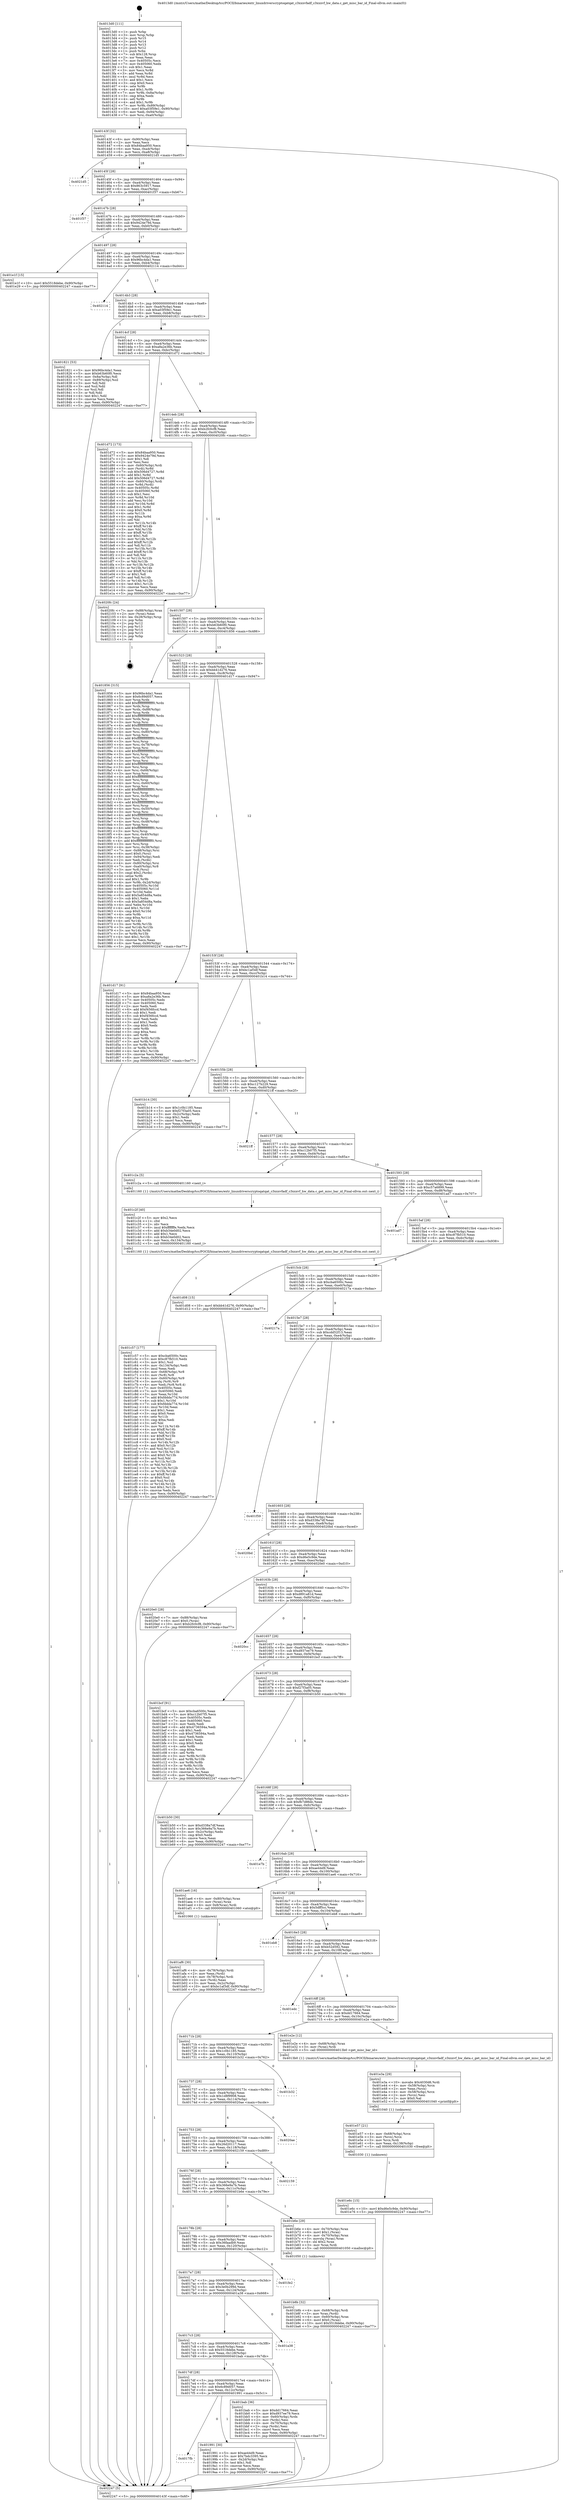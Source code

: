 digraph "0x4013d0" {
  label = "0x4013d0 (/mnt/c/Users/mathe/Desktop/tcc/POCII/binaries/extr_linuxdriverscryptoqatqat_c3xxxvfadf_c3xxxvf_hw_data.c_get_misc_bar_id_Final-ollvm.out::main(0))"
  labelloc = "t"
  node[shape=record]

  Entry [label="",width=0.3,height=0.3,shape=circle,fillcolor=black,style=filled]
  "0x40143f" [label="{
     0x40143f [32]\l
     | [instrs]\l
     &nbsp;&nbsp;0x40143f \<+6\>: mov -0x90(%rbp),%eax\l
     &nbsp;&nbsp;0x401445 \<+2\>: mov %eax,%ecx\l
     &nbsp;&nbsp;0x401447 \<+6\>: sub $0x84baa950,%ecx\l
     &nbsp;&nbsp;0x40144d \<+6\>: mov %eax,-0xa4(%rbp)\l
     &nbsp;&nbsp;0x401453 \<+6\>: mov %ecx,-0xa8(%rbp)\l
     &nbsp;&nbsp;0x401459 \<+6\>: je 00000000004021d5 \<main+0xe05\>\l
  }"]
  "0x4021d5" [label="{
     0x4021d5\l
  }", style=dashed]
  "0x40145f" [label="{
     0x40145f [28]\l
     | [instrs]\l
     &nbsp;&nbsp;0x40145f \<+5\>: jmp 0000000000401464 \<main+0x94\>\l
     &nbsp;&nbsp;0x401464 \<+6\>: mov -0xa4(%rbp),%eax\l
     &nbsp;&nbsp;0x40146a \<+5\>: sub $0x863c5917,%eax\l
     &nbsp;&nbsp;0x40146f \<+6\>: mov %eax,-0xac(%rbp)\l
     &nbsp;&nbsp;0x401475 \<+6\>: je 0000000000401f37 \<main+0xb67\>\l
  }"]
  Exit [label="",width=0.3,height=0.3,shape=circle,fillcolor=black,style=filled,peripheries=2]
  "0x401f37" [label="{
     0x401f37\l
  }", style=dashed]
  "0x40147b" [label="{
     0x40147b [28]\l
     | [instrs]\l
     &nbsp;&nbsp;0x40147b \<+5\>: jmp 0000000000401480 \<main+0xb0\>\l
     &nbsp;&nbsp;0x401480 \<+6\>: mov -0xa4(%rbp),%eax\l
     &nbsp;&nbsp;0x401486 \<+5\>: sub $0x9424e79d,%eax\l
     &nbsp;&nbsp;0x40148b \<+6\>: mov %eax,-0xb0(%rbp)\l
     &nbsp;&nbsp;0x401491 \<+6\>: je 0000000000401e1f \<main+0xa4f\>\l
  }"]
  "0x401e6c" [label="{
     0x401e6c [15]\l
     | [instrs]\l
     &nbsp;&nbsp;0x401e6c \<+10\>: movl $0xd6e5c9de,-0x90(%rbp)\l
     &nbsp;&nbsp;0x401e76 \<+5\>: jmp 0000000000402247 \<main+0xe77\>\l
  }"]
  "0x401e1f" [label="{
     0x401e1f [15]\l
     | [instrs]\l
     &nbsp;&nbsp;0x401e1f \<+10\>: movl $0x5518debe,-0x90(%rbp)\l
     &nbsp;&nbsp;0x401e29 \<+5\>: jmp 0000000000402247 \<main+0xe77\>\l
  }"]
  "0x401497" [label="{
     0x401497 [28]\l
     | [instrs]\l
     &nbsp;&nbsp;0x401497 \<+5\>: jmp 000000000040149c \<main+0xcc\>\l
     &nbsp;&nbsp;0x40149c \<+6\>: mov -0xa4(%rbp),%eax\l
     &nbsp;&nbsp;0x4014a2 \<+5\>: sub $0x96bc4da1,%eax\l
     &nbsp;&nbsp;0x4014a7 \<+6\>: mov %eax,-0xb4(%rbp)\l
     &nbsp;&nbsp;0x4014ad \<+6\>: je 0000000000402114 \<main+0xd44\>\l
  }"]
  "0x401e57" [label="{
     0x401e57 [21]\l
     | [instrs]\l
     &nbsp;&nbsp;0x401e57 \<+4\>: mov -0x68(%rbp),%rcx\l
     &nbsp;&nbsp;0x401e5b \<+3\>: mov (%rcx),%rcx\l
     &nbsp;&nbsp;0x401e5e \<+3\>: mov %rcx,%rdi\l
     &nbsp;&nbsp;0x401e61 \<+6\>: mov %eax,-0x138(%rbp)\l
     &nbsp;&nbsp;0x401e67 \<+5\>: call 0000000000401030 \<free@plt\>\l
     | [calls]\l
     &nbsp;&nbsp;0x401030 \{1\} (unknown)\l
  }"]
  "0x402114" [label="{
     0x402114\l
  }", style=dashed]
  "0x4014b3" [label="{
     0x4014b3 [28]\l
     | [instrs]\l
     &nbsp;&nbsp;0x4014b3 \<+5\>: jmp 00000000004014b8 \<main+0xe8\>\l
     &nbsp;&nbsp;0x4014b8 \<+6\>: mov -0xa4(%rbp),%eax\l
     &nbsp;&nbsp;0x4014be \<+5\>: sub $0xa03f59e1,%eax\l
     &nbsp;&nbsp;0x4014c3 \<+6\>: mov %eax,-0xb8(%rbp)\l
     &nbsp;&nbsp;0x4014c9 \<+6\>: je 0000000000401821 \<main+0x451\>\l
  }"]
  "0x401e3a" [label="{
     0x401e3a [29]\l
     | [instrs]\l
     &nbsp;&nbsp;0x401e3a \<+10\>: movabs $0x4030d6,%rdi\l
     &nbsp;&nbsp;0x401e44 \<+4\>: mov -0x58(%rbp),%rcx\l
     &nbsp;&nbsp;0x401e48 \<+2\>: mov %eax,(%rcx)\l
     &nbsp;&nbsp;0x401e4a \<+4\>: mov -0x58(%rbp),%rcx\l
     &nbsp;&nbsp;0x401e4e \<+2\>: mov (%rcx),%esi\l
     &nbsp;&nbsp;0x401e50 \<+2\>: mov $0x0,%al\l
     &nbsp;&nbsp;0x401e52 \<+5\>: call 0000000000401040 \<printf@plt\>\l
     | [calls]\l
     &nbsp;&nbsp;0x401040 \{1\} (unknown)\l
  }"]
  "0x401821" [label="{
     0x401821 [53]\l
     | [instrs]\l
     &nbsp;&nbsp;0x401821 \<+5\>: mov $0x96bc4da1,%eax\l
     &nbsp;&nbsp;0x401826 \<+5\>: mov $0xb63b60f0,%ecx\l
     &nbsp;&nbsp;0x40182b \<+6\>: mov -0x8a(%rbp),%dl\l
     &nbsp;&nbsp;0x401831 \<+7\>: mov -0x89(%rbp),%sil\l
     &nbsp;&nbsp;0x401838 \<+3\>: mov %dl,%dil\l
     &nbsp;&nbsp;0x40183b \<+3\>: and %sil,%dil\l
     &nbsp;&nbsp;0x40183e \<+3\>: xor %sil,%dl\l
     &nbsp;&nbsp;0x401841 \<+3\>: or %dl,%dil\l
     &nbsp;&nbsp;0x401844 \<+4\>: test $0x1,%dil\l
     &nbsp;&nbsp;0x401848 \<+3\>: cmovne %ecx,%eax\l
     &nbsp;&nbsp;0x40184b \<+6\>: mov %eax,-0x90(%rbp)\l
     &nbsp;&nbsp;0x401851 \<+5\>: jmp 0000000000402247 \<main+0xe77\>\l
  }"]
  "0x4014cf" [label="{
     0x4014cf [28]\l
     | [instrs]\l
     &nbsp;&nbsp;0x4014cf \<+5\>: jmp 00000000004014d4 \<main+0x104\>\l
     &nbsp;&nbsp;0x4014d4 \<+6\>: mov -0xa4(%rbp),%eax\l
     &nbsp;&nbsp;0x4014da \<+5\>: sub $0xa8a2e36b,%eax\l
     &nbsp;&nbsp;0x4014df \<+6\>: mov %eax,-0xbc(%rbp)\l
     &nbsp;&nbsp;0x4014e5 \<+6\>: je 0000000000401d72 \<main+0x9a2\>\l
  }"]
  "0x402247" [label="{
     0x402247 [5]\l
     | [instrs]\l
     &nbsp;&nbsp;0x402247 \<+5\>: jmp 000000000040143f \<main+0x6f\>\l
  }"]
  "0x4013d0" [label="{
     0x4013d0 [111]\l
     | [instrs]\l
     &nbsp;&nbsp;0x4013d0 \<+1\>: push %rbp\l
     &nbsp;&nbsp;0x4013d1 \<+3\>: mov %rsp,%rbp\l
     &nbsp;&nbsp;0x4013d4 \<+2\>: push %r15\l
     &nbsp;&nbsp;0x4013d6 \<+2\>: push %r14\l
     &nbsp;&nbsp;0x4013d8 \<+2\>: push %r13\l
     &nbsp;&nbsp;0x4013da \<+2\>: push %r12\l
     &nbsp;&nbsp;0x4013dc \<+1\>: push %rbx\l
     &nbsp;&nbsp;0x4013dd \<+7\>: sub $0x128,%rsp\l
     &nbsp;&nbsp;0x4013e4 \<+2\>: xor %eax,%eax\l
     &nbsp;&nbsp;0x4013e6 \<+7\>: mov 0x40505c,%ecx\l
     &nbsp;&nbsp;0x4013ed \<+7\>: mov 0x405060,%edx\l
     &nbsp;&nbsp;0x4013f4 \<+3\>: sub $0x1,%eax\l
     &nbsp;&nbsp;0x4013f7 \<+3\>: mov %ecx,%r8d\l
     &nbsp;&nbsp;0x4013fa \<+3\>: add %eax,%r8d\l
     &nbsp;&nbsp;0x4013fd \<+4\>: imul %r8d,%ecx\l
     &nbsp;&nbsp;0x401401 \<+3\>: and $0x1,%ecx\l
     &nbsp;&nbsp;0x401404 \<+3\>: cmp $0x0,%ecx\l
     &nbsp;&nbsp;0x401407 \<+4\>: sete %r9b\l
     &nbsp;&nbsp;0x40140b \<+4\>: and $0x1,%r9b\l
     &nbsp;&nbsp;0x40140f \<+7\>: mov %r9b,-0x8a(%rbp)\l
     &nbsp;&nbsp;0x401416 \<+3\>: cmp $0xa,%edx\l
     &nbsp;&nbsp;0x401419 \<+4\>: setl %r9b\l
     &nbsp;&nbsp;0x40141d \<+4\>: and $0x1,%r9b\l
     &nbsp;&nbsp;0x401421 \<+7\>: mov %r9b,-0x89(%rbp)\l
     &nbsp;&nbsp;0x401428 \<+10\>: movl $0xa03f59e1,-0x90(%rbp)\l
     &nbsp;&nbsp;0x401432 \<+6\>: mov %edi,-0x94(%rbp)\l
     &nbsp;&nbsp;0x401438 \<+7\>: mov %rsi,-0xa0(%rbp)\l
  }"]
  "0x401c57" [label="{
     0x401c57 [177]\l
     | [instrs]\l
     &nbsp;&nbsp;0x401c57 \<+5\>: mov $0xcba6500c,%ecx\l
     &nbsp;&nbsp;0x401c5c \<+5\>: mov $0xc87fb510,%edx\l
     &nbsp;&nbsp;0x401c61 \<+3\>: mov $0x1,%sil\l
     &nbsp;&nbsp;0x401c64 \<+6\>: mov -0x134(%rbp),%edi\l
     &nbsp;&nbsp;0x401c6a \<+3\>: imul %eax,%edi\l
     &nbsp;&nbsp;0x401c6d \<+4\>: mov -0x68(%rbp),%r8\l
     &nbsp;&nbsp;0x401c71 \<+3\>: mov (%r8),%r8\l
     &nbsp;&nbsp;0x401c74 \<+4\>: mov -0x60(%rbp),%r9\l
     &nbsp;&nbsp;0x401c78 \<+3\>: movslq (%r9),%r9\l
     &nbsp;&nbsp;0x401c7b \<+4\>: mov %edi,(%r8,%r9,4)\l
     &nbsp;&nbsp;0x401c7f \<+7\>: mov 0x40505c,%eax\l
     &nbsp;&nbsp;0x401c86 \<+7\>: mov 0x405060,%edi\l
     &nbsp;&nbsp;0x401c8d \<+3\>: mov %eax,%r10d\l
     &nbsp;&nbsp;0x401c90 \<+7\>: add $0xfddda77d,%r10d\l
     &nbsp;&nbsp;0x401c97 \<+4\>: sub $0x1,%r10d\l
     &nbsp;&nbsp;0x401c9b \<+7\>: sub $0xfddda77d,%r10d\l
     &nbsp;&nbsp;0x401ca2 \<+4\>: imul %r10d,%eax\l
     &nbsp;&nbsp;0x401ca6 \<+3\>: and $0x1,%eax\l
     &nbsp;&nbsp;0x401ca9 \<+3\>: cmp $0x0,%eax\l
     &nbsp;&nbsp;0x401cac \<+4\>: sete %r11b\l
     &nbsp;&nbsp;0x401cb0 \<+3\>: cmp $0xa,%edi\l
     &nbsp;&nbsp;0x401cb3 \<+3\>: setl %bl\l
     &nbsp;&nbsp;0x401cb6 \<+3\>: mov %r11b,%r14b\l
     &nbsp;&nbsp;0x401cb9 \<+4\>: xor $0xff,%r14b\l
     &nbsp;&nbsp;0x401cbd \<+3\>: mov %bl,%r15b\l
     &nbsp;&nbsp;0x401cc0 \<+4\>: xor $0xff,%r15b\l
     &nbsp;&nbsp;0x401cc4 \<+4\>: xor $0x0,%sil\l
     &nbsp;&nbsp;0x401cc8 \<+3\>: mov %r14b,%r12b\l
     &nbsp;&nbsp;0x401ccb \<+4\>: and $0x0,%r12b\l
     &nbsp;&nbsp;0x401ccf \<+3\>: and %sil,%r11b\l
     &nbsp;&nbsp;0x401cd2 \<+3\>: mov %r15b,%r13b\l
     &nbsp;&nbsp;0x401cd5 \<+4\>: and $0x0,%r13b\l
     &nbsp;&nbsp;0x401cd9 \<+3\>: and %sil,%bl\l
     &nbsp;&nbsp;0x401cdc \<+3\>: or %r11b,%r12b\l
     &nbsp;&nbsp;0x401cdf \<+3\>: or %bl,%r13b\l
     &nbsp;&nbsp;0x401ce2 \<+3\>: xor %r13b,%r12b\l
     &nbsp;&nbsp;0x401ce5 \<+3\>: or %r15b,%r14b\l
     &nbsp;&nbsp;0x401ce8 \<+4\>: xor $0xff,%r14b\l
     &nbsp;&nbsp;0x401cec \<+4\>: or $0x0,%sil\l
     &nbsp;&nbsp;0x401cf0 \<+3\>: and %sil,%r14b\l
     &nbsp;&nbsp;0x401cf3 \<+3\>: or %r14b,%r12b\l
     &nbsp;&nbsp;0x401cf6 \<+4\>: test $0x1,%r12b\l
     &nbsp;&nbsp;0x401cfa \<+3\>: cmovne %edx,%ecx\l
     &nbsp;&nbsp;0x401cfd \<+6\>: mov %ecx,-0x90(%rbp)\l
     &nbsp;&nbsp;0x401d03 \<+5\>: jmp 0000000000402247 \<main+0xe77\>\l
  }"]
  "0x401d72" [label="{
     0x401d72 [173]\l
     | [instrs]\l
     &nbsp;&nbsp;0x401d72 \<+5\>: mov $0x84baa950,%eax\l
     &nbsp;&nbsp;0x401d77 \<+5\>: mov $0x9424e79d,%ecx\l
     &nbsp;&nbsp;0x401d7c \<+2\>: mov $0x1,%dl\l
     &nbsp;&nbsp;0x401d7e \<+2\>: xor %esi,%esi\l
     &nbsp;&nbsp;0x401d80 \<+4\>: mov -0x60(%rbp),%rdi\l
     &nbsp;&nbsp;0x401d84 \<+3\>: mov (%rdi),%r8d\l
     &nbsp;&nbsp;0x401d87 \<+7\>: sub $0x506d4727,%r8d\l
     &nbsp;&nbsp;0x401d8e \<+4\>: add $0x1,%r8d\l
     &nbsp;&nbsp;0x401d92 \<+7\>: add $0x506d4727,%r8d\l
     &nbsp;&nbsp;0x401d99 \<+4\>: mov -0x60(%rbp),%rdi\l
     &nbsp;&nbsp;0x401d9d \<+3\>: mov %r8d,(%rdi)\l
     &nbsp;&nbsp;0x401da0 \<+8\>: mov 0x40505c,%r8d\l
     &nbsp;&nbsp;0x401da8 \<+8\>: mov 0x405060,%r9d\l
     &nbsp;&nbsp;0x401db0 \<+3\>: sub $0x1,%esi\l
     &nbsp;&nbsp;0x401db3 \<+3\>: mov %r8d,%r10d\l
     &nbsp;&nbsp;0x401db6 \<+3\>: add %esi,%r10d\l
     &nbsp;&nbsp;0x401db9 \<+4\>: imul %r10d,%r8d\l
     &nbsp;&nbsp;0x401dbd \<+4\>: and $0x1,%r8d\l
     &nbsp;&nbsp;0x401dc1 \<+4\>: cmp $0x0,%r8d\l
     &nbsp;&nbsp;0x401dc5 \<+4\>: sete %r11b\l
     &nbsp;&nbsp;0x401dc9 \<+4\>: cmp $0xa,%r9d\l
     &nbsp;&nbsp;0x401dcd \<+3\>: setl %bl\l
     &nbsp;&nbsp;0x401dd0 \<+3\>: mov %r11b,%r14b\l
     &nbsp;&nbsp;0x401dd3 \<+4\>: xor $0xff,%r14b\l
     &nbsp;&nbsp;0x401dd7 \<+3\>: mov %bl,%r15b\l
     &nbsp;&nbsp;0x401dda \<+4\>: xor $0xff,%r15b\l
     &nbsp;&nbsp;0x401dde \<+3\>: xor $0x1,%dl\l
     &nbsp;&nbsp;0x401de1 \<+3\>: mov %r14b,%r12b\l
     &nbsp;&nbsp;0x401de4 \<+4\>: and $0xff,%r12b\l
     &nbsp;&nbsp;0x401de8 \<+3\>: and %dl,%r11b\l
     &nbsp;&nbsp;0x401deb \<+3\>: mov %r15b,%r13b\l
     &nbsp;&nbsp;0x401dee \<+4\>: and $0xff,%r13b\l
     &nbsp;&nbsp;0x401df2 \<+2\>: and %dl,%bl\l
     &nbsp;&nbsp;0x401df4 \<+3\>: or %r11b,%r12b\l
     &nbsp;&nbsp;0x401df7 \<+3\>: or %bl,%r13b\l
     &nbsp;&nbsp;0x401dfa \<+3\>: xor %r13b,%r12b\l
     &nbsp;&nbsp;0x401dfd \<+3\>: or %r15b,%r14b\l
     &nbsp;&nbsp;0x401e00 \<+4\>: xor $0xff,%r14b\l
     &nbsp;&nbsp;0x401e04 \<+3\>: or $0x1,%dl\l
     &nbsp;&nbsp;0x401e07 \<+3\>: and %dl,%r14b\l
     &nbsp;&nbsp;0x401e0a \<+3\>: or %r14b,%r12b\l
     &nbsp;&nbsp;0x401e0d \<+4\>: test $0x1,%r12b\l
     &nbsp;&nbsp;0x401e11 \<+3\>: cmovne %ecx,%eax\l
     &nbsp;&nbsp;0x401e14 \<+6\>: mov %eax,-0x90(%rbp)\l
     &nbsp;&nbsp;0x401e1a \<+5\>: jmp 0000000000402247 \<main+0xe77\>\l
  }"]
  "0x4014eb" [label="{
     0x4014eb [28]\l
     | [instrs]\l
     &nbsp;&nbsp;0x4014eb \<+5\>: jmp 00000000004014f0 \<main+0x120\>\l
     &nbsp;&nbsp;0x4014f0 \<+6\>: mov -0xa4(%rbp),%eax\l
     &nbsp;&nbsp;0x4014f6 \<+5\>: sub $0xb2fc0cf8,%eax\l
     &nbsp;&nbsp;0x4014fb \<+6\>: mov %eax,-0xc0(%rbp)\l
     &nbsp;&nbsp;0x401501 \<+6\>: je 00000000004020fc \<main+0xd2c\>\l
  }"]
  "0x401c2f" [label="{
     0x401c2f [40]\l
     | [instrs]\l
     &nbsp;&nbsp;0x401c2f \<+5\>: mov $0x2,%ecx\l
     &nbsp;&nbsp;0x401c34 \<+1\>: cltd\l
     &nbsp;&nbsp;0x401c35 \<+2\>: idiv %ecx\l
     &nbsp;&nbsp;0x401c37 \<+6\>: imul $0xfffffffe,%edx,%ecx\l
     &nbsp;&nbsp;0x401c3d \<+6\>: add $0xb34e0d02,%ecx\l
     &nbsp;&nbsp;0x401c43 \<+3\>: add $0x1,%ecx\l
     &nbsp;&nbsp;0x401c46 \<+6\>: sub $0xb34e0d02,%ecx\l
     &nbsp;&nbsp;0x401c4c \<+6\>: mov %ecx,-0x134(%rbp)\l
     &nbsp;&nbsp;0x401c52 \<+5\>: call 0000000000401160 \<next_i\>\l
     | [calls]\l
     &nbsp;&nbsp;0x401160 \{1\} (/mnt/c/Users/mathe/Desktop/tcc/POCII/binaries/extr_linuxdriverscryptoqatqat_c3xxxvfadf_c3xxxvf_hw_data.c_get_misc_bar_id_Final-ollvm.out::next_i)\l
  }"]
  "0x4020fc" [label="{
     0x4020fc [24]\l
     | [instrs]\l
     &nbsp;&nbsp;0x4020fc \<+7\>: mov -0x88(%rbp),%rax\l
     &nbsp;&nbsp;0x402103 \<+2\>: mov (%rax),%eax\l
     &nbsp;&nbsp;0x402105 \<+4\>: lea -0x28(%rbp),%rsp\l
     &nbsp;&nbsp;0x402109 \<+1\>: pop %rbx\l
     &nbsp;&nbsp;0x40210a \<+2\>: pop %r12\l
     &nbsp;&nbsp;0x40210c \<+2\>: pop %r13\l
     &nbsp;&nbsp;0x40210e \<+2\>: pop %r14\l
     &nbsp;&nbsp;0x402110 \<+2\>: pop %r15\l
     &nbsp;&nbsp;0x402112 \<+1\>: pop %rbp\l
     &nbsp;&nbsp;0x402113 \<+1\>: ret\l
  }"]
  "0x401507" [label="{
     0x401507 [28]\l
     | [instrs]\l
     &nbsp;&nbsp;0x401507 \<+5\>: jmp 000000000040150c \<main+0x13c\>\l
     &nbsp;&nbsp;0x40150c \<+6\>: mov -0xa4(%rbp),%eax\l
     &nbsp;&nbsp;0x401512 \<+5\>: sub $0xb63b60f0,%eax\l
     &nbsp;&nbsp;0x401517 \<+6\>: mov %eax,-0xc4(%rbp)\l
     &nbsp;&nbsp;0x40151d \<+6\>: je 0000000000401856 \<main+0x486\>\l
  }"]
  "0x401b8b" [label="{
     0x401b8b [32]\l
     | [instrs]\l
     &nbsp;&nbsp;0x401b8b \<+4\>: mov -0x68(%rbp),%rdi\l
     &nbsp;&nbsp;0x401b8f \<+3\>: mov %rax,(%rdi)\l
     &nbsp;&nbsp;0x401b92 \<+4\>: mov -0x60(%rbp),%rax\l
     &nbsp;&nbsp;0x401b96 \<+6\>: movl $0x0,(%rax)\l
     &nbsp;&nbsp;0x401b9c \<+10\>: movl $0x5518debe,-0x90(%rbp)\l
     &nbsp;&nbsp;0x401ba6 \<+5\>: jmp 0000000000402247 \<main+0xe77\>\l
  }"]
  "0x401856" [label="{
     0x401856 [315]\l
     | [instrs]\l
     &nbsp;&nbsp;0x401856 \<+5\>: mov $0x96bc4da1,%eax\l
     &nbsp;&nbsp;0x40185b \<+5\>: mov $0x6c89d057,%ecx\l
     &nbsp;&nbsp;0x401860 \<+3\>: mov %rsp,%rdx\l
     &nbsp;&nbsp;0x401863 \<+4\>: add $0xfffffffffffffff0,%rdx\l
     &nbsp;&nbsp;0x401867 \<+3\>: mov %rdx,%rsp\l
     &nbsp;&nbsp;0x40186a \<+7\>: mov %rdx,-0x88(%rbp)\l
     &nbsp;&nbsp;0x401871 \<+3\>: mov %rsp,%rdx\l
     &nbsp;&nbsp;0x401874 \<+4\>: add $0xfffffffffffffff0,%rdx\l
     &nbsp;&nbsp;0x401878 \<+3\>: mov %rdx,%rsp\l
     &nbsp;&nbsp;0x40187b \<+3\>: mov %rsp,%rsi\l
     &nbsp;&nbsp;0x40187e \<+4\>: add $0xfffffffffffffff0,%rsi\l
     &nbsp;&nbsp;0x401882 \<+3\>: mov %rsi,%rsp\l
     &nbsp;&nbsp;0x401885 \<+4\>: mov %rsi,-0x80(%rbp)\l
     &nbsp;&nbsp;0x401889 \<+3\>: mov %rsp,%rsi\l
     &nbsp;&nbsp;0x40188c \<+4\>: add $0xfffffffffffffff0,%rsi\l
     &nbsp;&nbsp;0x401890 \<+3\>: mov %rsi,%rsp\l
     &nbsp;&nbsp;0x401893 \<+4\>: mov %rsi,-0x78(%rbp)\l
     &nbsp;&nbsp;0x401897 \<+3\>: mov %rsp,%rsi\l
     &nbsp;&nbsp;0x40189a \<+4\>: add $0xfffffffffffffff0,%rsi\l
     &nbsp;&nbsp;0x40189e \<+3\>: mov %rsi,%rsp\l
     &nbsp;&nbsp;0x4018a1 \<+4\>: mov %rsi,-0x70(%rbp)\l
     &nbsp;&nbsp;0x4018a5 \<+3\>: mov %rsp,%rsi\l
     &nbsp;&nbsp;0x4018a8 \<+4\>: add $0xfffffffffffffff0,%rsi\l
     &nbsp;&nbsp;0x4018ac \<+3\>: mov %rsi,%rsp\l
     &nbsp;&nbsp;0x4018af \<+4\>: mov %rsi,-0x68(%rbp)\l
     &nbsp;&nbsp;0x4018b3 \<+3\>: mov %rsp,%rsi\l
     &nbsp;&nbsp;0x4018b6 \<+4\>: add $0xfffffffffffffff0,%rsi\l
     &nbsp;&nbsp;0x4018ba \<+3\>: mov %rsi,%rsp\l
     &nbsp;&nbsp;0x4018bd \<+4\>: mov %rsi,-0x60(%rbp)\l
     &nbsp;&nbsp;0x4018c1 \<+3\>: mov %rsp,%rsi\l
     &nbsp;&nbsp;0x4018c4 \<+4\>: add $0xfffffffffffffff0,%rsi\l
     &nbsp;&nbsp;0x4018c8 \<+3\>: mov %rsi,%rsp\l
     &nbsp;&nbsp;0x4018cb \<+4\>: mov %rsi,-0x58(%rbp)\l
     &nbsp;&nbsp;0x4018cf \<+3\>: mov %rsp,%rsi\l
     &nbsp;&nbsp;0x4018d2 \<+4\>: add $0xfffffffffffffff0,%rsi\l
     &nbsp;&nbsp;0x4018d6 \<+3\>: mov %rsi,%rsp\l
     &nbsp;&nbsp;0x4018d9 \<+4\>: mov %rsi,-0x50(%rbp)\l
     &nbsp;&nbsp;0x4018dd \<+3\>: mov %rsp,%rsi\l
     &nbsp;&nbsp;0x4018e0 \<+4\>: add $0xfffffffffffffff0,%rsi\l
     &nbsp;&nbsp;0x4018e4 \<+3\>: mov %rsi,%rsp\l
     &nbsp;&nbsp;0x4018e7 \<+4\>: mov %rsi,-0x48(%rbp)\l
     &nbsp;&nbsp;0x4018eb \<+3\>: mov %rsp,%rsi\l
     &nbsp;&nbsp;0x4018ee \<+4\>: add $0xfffffffffffffff0,%rsi\l
     &nbsp;&nbsp;0x4018f2 \<+3\>: mov %rsi,%rsp\l
     &nbsp;&nbsp;0x4018f5 \<+4\>: mov %rsi,-0x40(%rbp)\l
     &nbsp;&nbsp;0x4018f9 \<+3\>: mov %rsp,%rsi\l
     &nbsp;&nbsp;0x4018fc \<+4\>: add $0xfffffffffffffff0,%rsi\l
     &nbsp;&nbsp;0x401900 \<+3\>: mov %rsi,%rsp\l
     &nbsp;&nbsp;0x401903 \<+4\>: mov %rsi,-0x38(%rbp)\l
     &nbsp;&nbsp;0x401907 \<+7\>: mov -0x88(%rbp),%rsi\l
     &nbsp;&nbsp;0x40190e \<+6\>: movl $0x0,(%rsi)\l
     &nbsp;&nbsp;0x401914 \<+6\>: mov -0x94(%rbp),%edi\l
     &nbsp;&nbsp;0x40191a \<+2\>: mov %edi,(%rdx)\l
     &nbsp;&nbsp;0x40191c \<+4\>: mov -0x80(%rbp),%rsi\l
     &nbsp;&nbsp;0x401920 \<+7\>: mov -0xa0(%rbp),%r8\l
     &nbsp;&nbsp;0x401927 \<+3\>: mov %r8,(%rsi)\l
     &nbsp;&nbsp;0x40192a \<+3\>: cmpl $0x2,(%rdx)\l
     &nbsp;&nbsp;0x40192d \<+4\>: setne %r9b\l
     &nbsp;&nbsp;0x401931 \<+4\>: and $0x1,%r9b\l
     &nbsp;&nbsp;0x401935 \<+4\>: mov %r9b,-0x2d(%rbp)\l
     &nbsp;&nbsp;0x401939 \<+8\>: mov 0x40505c,%r10d\l
     &nbsp;&nbsp;0x401941 \<+8\>: mov 0x405060,%r11d\l
     &nbsp;&nbsp;0x401949 \<+3\>: mov %r10d,%ebx\l
     &nbsp;&nbsp;0x40194c \<+6\>: add $0x5a854d8a,%ebx\l
     &nbsp;&nbsp;0x401952 \<+3\>: sub $0x1,%ebx\l
     &nbsp;&nbsp;0x401955 \<+6\>: sub $0x5a854d8a,%ebx\l
     &nbsp;&nbsp;0x40195b \<+4\>: imul %ebx,%r10d\l
     &nbsp;&nbsp;0x40195f \<+4\>: and $0x1,%r10d\l
     &nbsp;&nbsp;0x401963 \<+4\>: cmp $0x0,%r10d\l
     &nbsp;&nbsp;0x401967 \<+4\>: sete %r9b\l
     &nbsp;&nbsp;0x40196b \<+4\>: cmp $0xa,%r11d\l
     &nbsp;&nbsp;0x40196f \<+4\>: setl %r14b\l
     &nbsp;&nbsp;0x401973 \<+3\>: mov %r9b,%r15b\l
     &nbsp;&nbsp;0x401976 \<+3\>: and %r14b,%r15b\l
     &nbsp;&nbsp;0x401979 \<+3\>: xor %r14b,%r9b\l
     &nbsp;&nbsp;0x40197c \<+3\>: or %r9b,%r15b\l
     &nbsp;&nbsp;0x40197f \<+4\>: test $0x1,%r15b\l
     &nbsp;&nbsp;0x401983 \<+3\>: cmovne %ecx,%eax\l
     &nbsp;&nbsp;0x401986 \<+6\>: mov %eax,-0x90(%rbp)\l
     &nbsp;&nbsp;0x40198c \<+5\>: jmp 0000000000402247 \<main+0xe77\>\l
  }"]
  "0x401523" [label="{
     0x401523 [28]\l
     | [instrs]\l
     &nbsp;&nbsp;0x401523 \<+5\>: jmp 0000000000401528 \<main+0x158\>\l
     &nbsp;&nbsp;0x401528 \<+6\>: mov -0xa4(%rbp),%eax\l
     &nbsp;&nbsp;0x40152e \<+5\>: sub $0xbb41d276,%eax\l
     &nbsp;&nbsp;0x401533 \<+6\>: mov %eax,-0xc8(%rbp)\l
     &nbsp;&nbsp;0x401539 \<+6\>: je 0000000000401d17 \<main+0x947\>\l
  }"]
  "0x401af6" [label="{
     0x401af6 [30]\l
     | [instrs]\l
     &nbsp;&nbsp;0x401af6 \<+4\>: mov -0x78(%rbp),%rdi\l
     &nbsp;&nbsp;0x401afa \<+2\>: mov %eax,(%rdi)\l
     &nbsp;&nbsp;0x401afc \<+4\>: mov -0x78(%rbp),%rdi\l
     &nbsp;&nbsp;0x401b00 \<+2\>: mov (%rdi),%eax\l
     &nbsp;&nbsp;0x401b02 \<+3\>: mov %eax,-0x2c(%rbp)\l
     &nbsp;&nbsp;0x401b05 \<+10\>: movl $0xbc1af3df,-0x90(%rbp)\l
     &nbsp;&nbsp;0x401b0f \<+5\>: jmp 0000000000402247 \<main+0xe77\>\l
  }"]
  "0x4017fb" [label="{
     0x4017fb\l
  }", style=dashed]
  "0x401d17" [label="{
     0x401d17 [91]\l
     | [instrs]\l
     &nbsp;&nbsp;0x401d17 \<+5\>: mov $0x84baa950,%eax\l
     &nbsp;&nbsp;0x401d1c \<+5\>: mov $0xa8a2e36b,%ecx\l
     &nbsp;&nbsp;0x401d21 \<+7\>: mov 0x40505c,%edx\l
     &nbsp;&nbsp;0x401d28 \<+7\>: mov 0x405060,%esi\l
     &nbsp;&nbsp;0x401d2f \<+2\>: mov %edx,%edi\l
     &nbsp;&nbsp;0x401d31 \<+6\>: add $0xf456fccd,%edi\l
     &nbsp;&nbsp;0x401d37 \<+3\>: sub $0x1,%edi\l
     &nbsp;&nbsp;0x401d3a \<+6\>: sub $0xf456fccd,%edi\l
     &nbsp;&nbsp;0x401d40 \<+3\>: imul %edi,%edx\l
     &nbsp;&nbsp;0x401d43 \<+3\>: and $0x1,%edx\l
     &nbsp;&nbsp;0x401d46 \<+3\>: cmp $0x0,%edx\l
     &nbsp;&nbsp;0x401d49 \<+4\>: sete %r8b\l
     &nbsp;&nbsp;0x401d4d \<+3\>: cmp $0xa,%esi\l
     &nbsp;&nbsp;0x401d50 \<+4\>: setl %r9b\l
     &nbsp;&nbsp;0x401d54 \<+3\>: mov %r8b,%r10b\l
     &nbsp;&nbsp;0x401d57 \<+3\>: and %r9b,%r10b\l
     &nbsp;&nbsp;0x401d5a \<+3\>: xor %r9b,%r8b\l
     &nbsp;&nbsp;0x401d5d \<+3\>: or %r8b,%r10b\l
     &nbsp;&nbsp;0x401d60 \<+4\>: test $0x1,%r10b\l
     &nbsp;&nbsp;0x401d64 \<+3\>: cmovne %ecx,%eax\l
     &nbsp;&nbsp;0x401d67 \<+6\>: mov %eax,-0x90(%rbp)\l
     &nbsp;&nbsp;0x401d6d \<+5\>: jmp 0000000000402247 \<main+0xe77\>\l
  }"]
  "0x40153f" [label="{
     0x40153f [28]\l
     | [instrs]\l
     &nbsp;&nbsp;0x40153f \<+5\>: jmp 0000000000401544 \<main+0x174\>\l
     &nbsp;&nbsp;0x401544 \<+6\>: mov -0xa4(%rbp),%eax\l
     &nbsp;&nbsp;0x40154a \<+5\>: sub $0xbc1af3df,%eax\l
     &nbsp;&nbsp;0x40154f \<+6\>: mov %eax,-0xcc(%rbp)\l
     &nbsp;&nbsp;0x401555 \<+6\>: je 0000000000401b14 \<main+0x744\>\l
  }"]
  "0x401991" [label="{
     0x401991 [30]\l
     | [instrs]\l
     &nbsp;&nbsp;0x401991 \<+5\>: mov $0xae44d9,%eax\l
     &nbsp;&nbsp;0x401996 \<+5\>: mov $0x7bdc3395,%ecx\l
     &nbsp;&nbsp;0x40199b \<+3\>: mov -0x2d(%rbp),%dl\l
     &nbsp;&nbsp;0x40199e \<+3\>: test $0x1,%dl\l
     &nbsp;&nbsp;0x4019a1 \<+3\>: cmovne %ecx,%eax\l
     &nbsp;&nbsp;0x4019a4 \<+6\>: mov %eax,-0x90(%rbp)\l
     &nbsp;&nbsp;0x4019aa \<+5\>: jmp 0000000000402247 \<main+0xe77\>\l
  }"]
  "0x401b14" [label="{
     0x401b14 [30]\l
     | [instrs]\l
     &nbsp;&nbsp;0x401b14 \<+5\>: mov $0x1c0b1185,%eax\l
     &nbsp;&nbsp;0x401b19 \<+5\>: mov $0xf27f3a05,%ecx\l
     &nbsp;&nbsp;0x401b1e \<+3\>: mov -0x2c(%rbp),%edx\l
     &nbsp;&nbsp;0x401b21 \<+3\>: cmp $0x1,%edx\l
     &nbsp;&nbsp;0x401b24 \<+3\>: cmovl %ecx,%eax\l
     &nbsp;&nbsp;0x401b27 \<+6\>: mov %eax,-0x90(%rbp)\l
     &nbsp;&nbsp;0x401b2d \<+5\>: jmp 0000000000402247 \<main+0xe77\>\l
  }"]
  "0x40155b" [label="{
     0x40155b [28]\l
     | [instrs]\l
     &nbsp;&nbsp;0x40155b \<+5\>: jmp 0000000000401560 \<main+0x190\>\l
     &nbsp;&nbsp;0x401560 \<+6\>: mov -0xa4(%rbp),%eax\l
     &nbsp;&nbsp;0x401566 \<+5\>: sub $0xc127b229,%eax\l
     &nbsp;&nbsp;0x40156b \<+6\>: mov %eax,-0xd0(%rbp)\l
     &nbsp;&nbsp;0x401571 \<+6\>: je 00000000004021ff \<main+0xe2f\>\l
  }"]
  "0x4017df" [label="{
     0x4017df [28]\l
     | [instrs]\l
     &nbsp;&nbsp;0x4017df \<+5\>: jmp 00000000004017e4 \<main+0x414\>\l
     &nbsp;&nbsp;0x4017e4 \<+6\>: mov -0xa4(%rbp),%eax\l
     &nbsp;&nbsp;0x4017ea \<+5\>: sub $0x6c89d057,%eax\l
     &nbsp;&nbsp;0x4017ef \<+6\>: mov %eax,-0x12c(%rbp)\l
     &nbsp;&nbsp;0x4017f5 \<+6\>: je 0000000000401991 \<main+0x5c1\>\l
  }"]
  "0x4021ff" [label="{
     0x4021ff\l
  }", style=dashed]
  "0x401577" [label="{
     0x401577 [28]\l
     | [instrs]\l
     &nbsp;&nbsp;0x401577 \<+5\>: jmp 000000000040157c \<main+0x1ac\>\l
     &nbsp;&nbsp;0x40157c \<+6\>: mov -0xa4(%rbp),%eax\l
     &nbsp;&nbsp;0x401582 \<+5\>: sub $0xc12b07f5,%eax\l
     &nbsp;&nbsp;0x401587 \<+6\>: mov %eax,-0xd4(%rbp)\l
     &nbsp;&nbsp;0x40158d \<+6\>: je 0000000000401c2a \<main+0x85a\>\l
  }"]
  "0x401bab" [label="{
     0x401bab [36]\l
     | [instrs]\l
     &nbsp;&nbsp;0x401bab \<+5\>: mov $0xdd17664,%eax\l
     &nbsp;&nbsp;0x401bb0 \<+5\>: mov $0xd937ee79,%ecx\l
     &nbsp;&nbsp;0x401bb5 \<+4\>: mov -0x60(%rbp),%rdx\l
     &nbsp;&nbsp;0x401bb9 \<+2\>: mov (%rdx),%esi\l
     &nbsp;&nbsp;0x401bbb \<+4\>: mov -0x70(%rbp),%rdx\l
     &nbsp;&nbsp;0x401bbf \<+2\>: cmp (%rdx),%esi\l
     &nbsp;&nbsp;0x401bc1 \<+3\>: cmovl %ecx,%eax\l
     &nbsp;&nbsp;0x401bc4 \<+6\>: mov %eax,-0x90(%rbp)\l
     &nbsp;&nbsp;0x401bca \<+5\>: jmp 0000000000402247 \<main+0xe77\>\l
  }"]
  "0x401c2a" [label="{
     0x401c2a [5]\l
     | [instrs]\l
     &nbsp;&nbsp;0x401c2a \<+5\>: call 0000000000401160 \<next_i\>\l
     | [calls]\l
     &nbsp;&nbsp;0x401160 \{1\} (/mnt/c/Users/mathe/Desktop/tcc/POCII/binaries/extr_linuxdriverscryptoqatqat_c3xxxvfadf_c3xxxvf_hw_data.c_get_misc_bar_id_Final-ollvm.out::next_i)\l
  }"]
  "0x401593" [label="{
     0x401593 [28]\l
     | [instrs]\l
     &nbsp;&nbsp;0x401593 \<+5\>: jmp 0000000000401598 \<main+0x1c8\>\l
     &nbsp;&nbsp;0x401598 \<+6\>: mov -0xa4(%rbp),%eax\l
     &nbsp;&nbsp;0x40159e \<+5\>: sub $0xc57a6899,%eax\l
     &nbsp;&nbsp;0x4015a3 \<+6\>: mov %eax,-0xd8(%rbp)\l
     &nbsp;&nbsp;0x4015a9 \<+6\>: je 0000000000401ad7 \<main+0x707\>\l
  }"]
  "0x4017c3" [label="{
     0x4017c3 [28]\l
     | [instrs]\l
     &nbsp;&nbsp;0x4017c3 \<+5\>: jmp 00000000004017c8 \<main+0x3f8\>\l
     &nbsp;&nbsp;0x4017c8 \<+6\>: mov -0xa4(%rbp),%eax\l
     &nbsp;&nbsp;0x4017ce \<+5\>: sub $0x5518debe,%eax\l
     &nbsp;&nbsp;0x4017d3 \<+6\>: mov %eax,-0x128(%rbp)\l
     &nbsp;&nbsp;0x4017d9 \<+6\>: je 0000000000401bab \<main+0x7db\>\l
  }"]
  "0x401ad7" [label="{
     0x401ad7\l
  }", style=dashed]
  "0x4015af" [label="{
     0x4015af [28]\l
     | [instrs]\l
     &nbsp;&nbsp;0x4015af \<+5\>: jmp 00000000004015b4 \<main+0x1e4\>\l
     &nbsp;&nbsp;0x4015b4 \<+6\>: mov -0xa4(%rbp),%eax\l
     &nbsp;&nbsp;0x4015ba \<+5\>: sub $0xc87fb510,%eax\l
     &nbsp;&nbsp;0x4015bf \<+6\>: mov %eax,-0xdc(%rbp)\l
     &nbsp;&nbsp;0x4015c5 \<+6\>: je 0000000000401d08 \<main+0x938\>\l
  }"]
  "0x401a38" [label="{
     0x401a38\l
  }", style=dashed]
  "0x401d08" [label="{
     0x401d08 [15]\l
     | [instrs]\l
     &nbsp;&nbsp;0x401d08 \<+10\>: movl $0xbb41d276,-0x90(%rbp)\l
     &nbsp;&nbsp;0x401d12 \<+5\>: jmp 0000000000402247 \<main+0xe77\>\l
  }"]
  "0x4015cb" [label="{
     0x4015cb [28]\l
     | [instrs]\l
     &nbsp;&nbsp;0x4015cb \<+5\>: jmp 00000000004015d0 \<main+0x200\>\l
     &nbsp;&nbsp;0x4015d0 \<+6\>: mov -0xa4(%rbp),%eax\l
     &nbsp;&nbsp;0x4015d6 \<+5\>: sub $0xcba6500c,%eax\l
     &nbsp;&nbsp;0x4015db \<+6\>: mov %eax,-0xe0(%rbp)\l
     &nbsp;&nbsp;0x4015e1 \<+6\>: je 000000000040217a \<main+0xdaa\>\l
  }"]
  "0x4017a7" [label="{
     0x4017a7 [28]\l
     | [instrs]\l
     &nbsp;&nbsp;0x4017a7 \<+5\>: jmp 00000000004017ac \<main+0x3dc\>\l
     &nbsp;&nbsp;0x4017ac \<+6\>: mov -0xa4(%rbp),%eax\l
     &nbsp;&nbsp;0x4017b2 \<+5\>: sub $0x3e0b299d,%eax\l
     &nbsp;&nbsp;0x4017b7 \<+6\>: mov %eax,-0x124(%rbp)\l
     &nbsp;&nbsp;0x4017bd \<+6\>: je 0000000000401a38 \<main+0x668\>\l
  }"]
  "0x40217a" [label="{
     0x40217a\l
  }", style=dashed]
  "0x4015e7" [label="{
     0x4015e7 [28]\l
     | [instrs]\l
     &nbsp;&nbsp;0x4015e7 \<+5\>: jmp 00000000004015ec \<main+0x21c\>\l
     &nbsp;&nbsp;0x4015ec \<+6\>: mov -0xa4(%rbp),%eax\l
     &nbsp;&nbsp;0x4015f2 \<+5\>: sub $0xcdd52f13,%eax\l
     &nbsp;&nbsp;0x4015f7 \<+6\>: mov %eax,-0xe4(%rbp)\l
     &nbsp;&nbsp;0x4015fd \<+6\>: je 0000000000401f59 \<main+0xb89\>\l
  }"]
  "0x401fe2" [label="{
     0x401fe2\l
  }", style=dashed]
  "0x401f59" [label="{
     0x401f59\l
  }", style=dashed]
  "0x401603" [label="{
     0x401603 [28]\l
     | [instrs]\l
     &nbsp;&nbsp;0x401603 \<+5\>: jmp 0000000000401608 \<main+0x238\>\l
     &nbsp;&nbsp;0x401608 \<+6\>: mov -0xa4(%rbp),%eax\l
     &nbsp;&nbsp;0x40160e \<+5\>: sub $0xd338a7df,%eax\l
     &nbsp;&nbsp;0x401613 \<+6\>: mov %eax,-0xe8(%rbp)\l
     &nbsp;&nbsp;0x401619 \<+6\>: je 00000000004020bd \<main+0xced\>\l
  }"]
  "0x40178b" [label="{
     0x40178b [28]\l
     | [instrs]\l
     &nbsp;&nbsp;0x40178b \<+5\>: jmp 0000000000401790 \<main+0x3c0\>\l
     &nbsp;&nbsp;0x401790 \<+6\>: mov -0xa4(%rbp),%eax\l
     &nbsp;&nbsp;0x401796 \<+5\>: sub $0x36faadb9,%eax\l
     &nbsp;&nbsp;0x40179b \<+6\>: mov %eax,-0x120(%rbp)\l
     &nbsp;&nbsp;0x4017a1 \<+6\>: je 0000000000401fe2 \<main+0xc12\>\l
  }"]
  "0x4020bd" [label="{
     0x4020bd\l
  }", style=dashed]
  "0x40161f" [label="{
     0x40161f [28]\l
     | [instrs]\l
     &nbsp;&nbsp;0x40161f \<+5\>: jmp 0000000000401624 \<main+0x254\>\l
     &nbsp;&nbsp;0x401624 \<+6\>: mov -0xa4(%rbp),%eax\l
     &nbsp;&nbsp;0x40162a \<+5\>: sub $0xd6e5c9de,%eax\l
     &nbsp;&nbsp;0x40162f \<+6\>: mov %eax,-0xec(%rbp)\l
     &nbsp;&nbsp;0x401635 \<+6\>: je 00000000004020e0 \<main+0xd10\>\l
  }"]
  "0x401b6e" [label="{
     0x401b6e [29]\l
     | [instrs]\l
     &nbsp;&nbsp;0x401b6e \<+4\>: mov -0x70(%rbp),%rax\l
     &nbsp;&nbsp;0x401b72 \<+6\>: movl $0x1,(%rax)\l
     &nbsp;&nbsp;0x401b78 \<+4\>: mov -0x70(%rbp),%rax\l
     &nbsp;&nbsp;0x401b7c \<+3\>: movslq (%rax),%rax\l
     &nbsp;&nbsp;0x401b7f \<+4\>: shl $0x2,%rax\l
     &nbsp;&nbsp;0x401b83 \<+3\>: mov %rax,%rdi\l
     &nbsp;&nbsp;0x401b86 \<+5\>: call 0000000000401050 \<malloc@plt\>\l
     | [calls]\l
     &nbsp;&nbsp;0x401050 \{1\} (unknown)\l
  }"]
  "0x4020e0" [label="{
     0x4020e0 [28]\l
     | [instrs]\l
     &nbsp;&nbsp;0x4020e0 \<+7\>: mov -0x88(%rbp),%rax\l
     &nbsp;&nbsp;0x4020e7 \<+6\>: movl $0x0,(%rax)\l
     &nbsp;&nbsp;0x4020ed \<+10\>: movl $0xb2fc0cf8,-0x90(%rbp)\l
     &nbsp;&nbsp;0x4020f7 \<+5\>: jmp 0000000000402247 \<main+0xe77\>\l
  }"]
  "0x40163b" [label="{
     0x40163b [28]\l
     | [instrs]\l
     &nbsp;&nbsp;0x40163b \<+5\>: jmp 0000000000401640 \<main+0x270\>\l
     &nbsp;&nbsp;0x401640 \<+6\>: mov -0xa4(%rbp),%eax\l
     &nbsp;&nbsp;0x401646 \<+5\>: sub $0xd891a81d,%eax\l
     &nbsp;&nbsp;0x40164b \<+6\>: mov %eax,-0xf0(%rbp)\l
     &nbsp;&nbsp;0x401651 \<+6\>: je 00000000004020cc \<main+0xcfc\>\l
  }"]
  "0x40176f" [label="{
     0x40176f [28]\l
     | [instrs]\l
     &nbsp;&nbsp;0x40176f \<+5\>: jmp 0000000000401774 \<main+0x3a4\>\l
     &nbsp;&nbsp;0x401774 \<+6\>: mov -0xa4(%rbp),%eax\l
     &nbsp;&nbsp;0x40177a \<+5\>: sub $0x366e9a7b,%eax\l
     &nbsp;&nbsp;0x40177f \<+6\>: mov %eax,-0x11c(%rbp)\l
     &nbsp;&nbsp;0x401785 \<+6\>: je 0000000000401b6e \<main+0x79e\>\l
  }"]
  "0x4020cc" [label="{
     0x4020cc\l
  }", style=dashed]
  "0x401657" [label="{
     0x401657 [28]\l
     | [instrs]\l
     &nbsp;&nbsp;0x401657 \<+5\>: jmp 000000000040165c \<main+0x28c\>\l
     &nbsp;&nbsp;0x40165c \<+6\>: mov -0xa4(%rbp),%eax\l
     &nbsp;&nbsp;0x401662 \<+5\>: sub $0xd937ee79,%eax\l
     &nbsp;&nbsp;0x401667 \<+6\>: mov %eax,-0xf4(%rbp)\l
     &nbsp;&nbsp;0x40166d \<+6\>: je 0000000000401bcf \<main+0x7ff\>\l
  }"]
  "0x402159" [label="{
     0x402159\l
  }", style=dashed]
  "0x401bcf" [label="{
     0x401bcf [91]\l
     | [instrs]\l
     &nbsp;&nbsp;0x401bcf \<+5\>: mov $0xcba6500c,%eax\l
     &nbsp;&nbsp;0x401bd4 \<+5\>: mov $0xc12b07f5,%ecx\l
     &nbsp;&nbsp;0x401bd9 \<+7\>: mov 0x40505c,%edx\l
     &nbsp;&nbsp;0x401be0 \<+7\>: mov 0x405060,%esi\l
     &nbsp;&nbsp;0x401be7 \<+2\>: mov %edx,%edi\l
     &nbsp;&nbsp;0x401be9 \<+6\>: add $0x4736594a,%edi\l
     &nbsp;&nbsp;0x401bef \<+3\>: sub $0x1,%edi\l
     &nbsp;&nbsp;0x401bf2 \<+6\>: sub $0x4736594a,%edi\l
     &nbsp;&nbsp;0x401bf8 \<+3\>: imul %edi,%edx\l
     &nbsp;&nbsp;0x401bfb \<+3\>: and $0x1,%edx\l
     &nbsp;&nbsp;0x401bfe \<+3\>: cmp $0x0,%edx\l
     &nbsp;&nbsp;0x401c01 \<+4\>: sete %r8b\l
     &nbsp;&nbsp;0x401c05 \<+3\>: cmp $0xa,%esi\l
     &nbsp;&nbsp;0x401c08 \<+4\>: setl %r9b\l
     &nbsp;&nbsp;0x401c0c \<+3\>: mov %r8b,%r10b\l
     &nbsp;&nbsp;0x401c0f \<+3\>: and %r9b,%r10b\l
     &nbsp;&nbsp;0x401c12 \<+3\>: xor %r9b,%r8b\l
     &nbsp;&nbsp;0x401c15 \<+3\>: or %r8b,%r10b\l
     &nbsp;&nbsp;0x401c18 \<+4\>: test $0x1,%r10b\l
     &nbsp;&nbsp;0x401c1c \<+3\>: cmovne %ecx,%eax\l
     &nbsp;&nbsp;0x401c1f \<+6\>: mov %eax,-0x90(%rbp)\l
     &nbsp;&nbsp;0x401c25 \<+5\>: jmp 0000000000402247 \<main+0xe77\>\l
  }"]
  "0x401673" [label="{
     0x401673 [28]\l
     | [instrs]\l
     &nbsp;&nbsp;0x401673 \<+5\>: jmp 0000000000401678 \<main+0x2a8\>\l
     &nbsp;&nbsp;0x401678 \<+6\>: mov -0xa4(%rbp),%eax\l
     &nbsp;&nbsp;0x40167e \<+5\>: sub $0xf27f3a05,%eax\l
     &nbsp;&nbsp;0x401683 \<+6\>: mov %eax,-0xf8(%rbp)\l
     &nbsp;&nbsp;0x401689 \<+6\>: je 0000000000401b50 \<main+0x780\>\l
  }"]
  "0x401753" [label="{
     0x401753 [28]\l
     | [instrs]\l
     &nbsp;&nbsp;0x401753 \<+5\>: jmp 0000000000401758 \<main+0x388\>\l
     &nbsp;&nbsp;0x401758 \<+6\>: mov -0xa4(%rbp),%eax\l
     &nbsp;&nbsp;0x40175e \<+5\>: sub $0x26d20117,%eax\l
     &nbsp;&nbsp;0x401763 \<+6\>: mov %eax,-0x118(%rbp)\l
     &nbsp;&nbsp;0x401769 \<+6\>: je 0000000000402159 \<main+0xd89\>\l
  }"]
  "0x401b50" [label="{
     0x401b50 [30]\l
     | [instrs]\l
     &nbsp;&nbsp;0x401b50 \<+5\>: mov $0xd338a7df,%eax\l
     &nbsp;&nbsp;0x401b55 \<+5\>: mov $0x366e9a7b,%ecx\l
     &nbsp;&nbsp;0x401b5a \<+3\>: mov -0x2c(%rbp),%edx\l
     &nbsp;&nbsp;0x401b5d \<+3\>: cmp $0x0,%edx\l
     &nbsp;&nbsp;0x401b60 \<+3\>: cmove %ecx,%eax\l
     &nbsp;&nbsp;0x401b63 \<+6\>: mov %eax,-0x90(%rbp)\l
     &nbsp;&nbsp;0x401b69 \<+5\>: jmp 0000000000402247 \<main+0xe77\>\l
  }"]
  "0x40168f" [label="{
     0x40168f [28]\l
     | [instrs]\l
     &nbsp;&nbsp;0x40168f \<+5\>: jmp 0000000000401694 \<main+0x2c4\>\l
     &nbsp;&nbsp;0x401694 \<+6\>: mov -0xa4(%rbp),%eax\l
     &nbsp;&nbsp;0x40169a \<+5\>: sub $0xfb7d86dc,%eax\l
     &nbsp;&nbsp;0x40169f \<+6\>: mov %eax,-0xfc(%rbp)\l
     &nbsp;&nbsp;0x4016a5 \<+6\>: je 0000000000401e7b \<main+0xaab\>\l
  }"]
  "0x4020ae" [label="{
     0x4020ae\l
  }", style=dashed]
  "0x401e7b" [label="{
     0x401e7b\l
  }", style=dashed]
  "0x4016ab" [label="{
     0x4016ab [28]\l
     | [instrs]\l
     &nbsp;&nbsp;0x4016ab \<+5\>: jmp 00000000004016b0 \<main+0x2e0\>\l
     &nbsp;&nbsp;0x4016b0 \<+6\>: mov -0xa4(%rbp),%eax\l
     &nbsp;&nbsp;0x4016b6 \<+5\>: sub $0xae44d9,%eax\l
     &nbsp;&nbsp;0x4016bb \<+6\>: mov %eax,-0x100(%rbp)\l
     &nbsp;&nbsp;0x4016c1 \<+6\>: je 0000000000401ae6 \<main+0x716\>\l
  }"]
  "0x401737" [label="{
     0x401737 [28]\l
     | [instrs]\l
     &nbsp;&nbsp;0x401737 \<+5\>: jmp 000000000040173c \<main+0x36c\>\l
     &nbsp;&nbsp;0x40173c \<+6\>: mov -0xa4(%rbp),%eax\l
     &nbsp;&nbsp;0x401742 \<+5\>: sub $0x1d8f9908,%eax\l
     &nbsp;&nbsp;0x401747 \<+6\>: mov %eax,-0x114(%rbp)\l
     &nbsp;&nbsp;0x40174d \<+6\>: je 00000000004020ae \<main+0xcde\>\l
  }"]
  "0x401ae6" [label="{
     0x401ae6 [16]\l
     | [instrs]\l
     &nbsp;&nbsp;0x401ae6 \<+4\>: mov -0x80(%rbp),%rax\l
     &nbsp;&nbsp;0x401aea \<+3\>: mov (%rax),%rax\l
     &nbsp;&nbsp;0x401aed \<+4\>: mov 0x8(%rax),%rdi\l
     &nbsp;&nbsp;0x401af1 \<+5\>: call 0000000000401060 \<atoi@plt\>\l
     | [calls]\l
     &nbsp;&nbsp;0x401060 \{1\} (unknown)\l
  }"]
  "0x4016c7" [label="{
     0x4016c7 [28]\l
     | [instrs]\l
     &nbsp;&nbsp;0x4016c7 \<+5\>: jmp 00000000004016cc \<main+0x2fc\>\l
     &nbsp;&nbsp;0x4016cc \<+6\>: mov -0xa4(%rbp),%eax\l
     &nbsp;&nbsp;0x4016d2 \<+5\>: sub $0x5dff5cc,%eax\l
     &nbsp;&nbsp;0x4016d7 \<+6\>: mov %eax,-0x104(%rbp)\l
     &nbsp;&nbsp;0x4016dd \<+6\>: je 0000000000401eb8 \<main+0xae8\>\l
  }"]
  "0x401b32" [label="{
     0x401b32\l
  }", style=dashed]
  "0x401eb8" [label="{
     0x401eb8\l
  }", style=dashed]
  "0x4016e3" [label="{
     0x4016e3 [28]\l
     | [instrs]\l
     &nbsp;&nbsp;0x4016e3 \<+5\>: jmp 00000000004016e8 \<main+0x318\>\l
     &nbsp;&nbsp;0x4016e8 \<+6\>: mov -0xa4(%rbp),%eax\l
     &nbsp;&nbsp;0x4016ee \<+5\>: sub $0xb52d592,%eax\l
     &nbsp;&nbsp;0x4016f3 \<+6\>: mov %eax,-0x108(%rbp)\l
     &nbsp;&nbsp;0x4016f9 \<+6\>: je 0000000000401edc \<main+0xb0c\>\l
  }"]
  "0x40171b" [label="{
     0x40171b [28]\l
     | [instrs]\l
     &nbsp;&nbsp;0x40171b \<+5\>: jmp 0000000000401720 \<main+0x350\>\l
     &nbsp;&nbsp;0x401720 \<+6\>: mov -0xa4(%rbp),%eax\l
     &nbsp;&nbsp;0x401726 \<+5\>: sub $0x1c0b1185,%eax\l
     &nbsp;&nbsp;0x40172b \<+6\>: mov %eax,-0x110(%rbp)\l
     &nbsp;&nbsp;0x401731 \<+6\>: je 0000000000401b32 \<main+0x762\>\l
  }"]
  "0x401edc" [label="{
     0x401edc\l
  }", style=dashed]
  "0x4016ff" [label="{
     0x4016ff [28]\l
     | [instrs]\l
     &nbsp;&nbsp;0x4016ff \<+5\>: jmp 0000000000401704 \<main+0x334\>\l
     &nbsp;&nbsp;0x401704 \<+6\>: mov -0xa4(%rbp),%eax\l
     &nbsp;&nbsp;0x40170a \<+5\>: sub $0xdd17664,%eax\l
     &nbsp;&nbsp;0x40170f \<+6\>: mov %eax,-0x10c(%rbp)\l
     &nbsp;&nbsp;0x401715 \<+6\>: je 0000000000401e2e \<main+0xa5e\>\l
  }"]
  "0x401e2e" [label="{
     0x401e2e [12]\l
     | [instrs]\l
     &nbsp;&nbsp;0x401e2e \<+4\>: mov -0x68(%rbp),%rax\l
     &nbsp;&nbsp;0x401e32 \<+3\>: mov (%rax),%rdi\l
     &nbsp;&nbsp;0x401e35 \<+5\>: call 00000000004013b0 \<get_misc_bar_id\>\l
     | [calls]\l
     &nbsp;&nbsp;0x4013b0 \{1\} (/mnt/c/Users/mathe/Desktop/tcc/POCII/binaries/extr_linuxdriverscryptoqatqat_c3xxxvfadf_c3xxxvf_hw_data.c_get_misc_bar_id_Final-ollvm.out::get_misc_bar_id)\l
  }"]
  Entry -> "0x4013d0" [label=" 1"]
  "0x40143f" -> "0x4021d5" [label=" 0"]
  "0x40143f" -> "0x40145f" [label=" 18"]
  "0x4020fc" -> Exit [label=" 1"]
  "0x40145f" -> "0x401f37" [label=" 0"]
  "0x40145f" -> "0x40147b" [label=" 18"]
  "0x4020e0" -> "0x402247" [label=" 1"]
  "0x40147b" -> "0x401e1f" [label=" 1"]
  "0x40147b" -> "0x401497" [label=" 17"]
  "0x401e6c" -> "0x402247" [label=" 1"]
  "0x401497" -> "0x402114" [label=" 0"]
  "0x401497" -> "0x4014b3" [label=" 17"]
  "0x401e57" -> "0x401e6c" [label=" 1"]
  "0x4014b3" -> "0x401821" [label=" 1"]
  "0x4014b3" -> "0x4014cf" [label=" 16"]
  "0x401821" -> "0x402247" [label=" 1"]
  "0x4013d0" -> "0x40143f" [label=" 1"]
  "0x402247" -> "0x40143f" [label=" 17"]
  "0x401e3a" -> "0x401e57" [label=" 1"]
  "0x4014cf" -> "0x401d72" [label=" 1"]
  "0x4014cf" -> "0x4014eb" [label=" 15"]
  "0x401e2e" -> "0x401e3a" [label=" 1"]
  "0x4014eb" -> "0x4020fc" [label=" 1"]
  "0x4014eb" -> "0x401507" [label=" 14"]
  "0x401e1f" -> "0x402247" [label=" 1"]
  "0x401507" -> "0x401856" [label=" 1"]
  "0x401507" -> "0x401523" [label=" 13"]
  "0x401d72" -> "0x402247" [label=" 1"]
  "0x401856" -> "0x402247" [label=" 1"]
  "0x401d17" -> "0x402247" [label=" 1"]
  "0x401523" -> "0x401d17" [label=" 1"]
  "0x401523" -> "0x40153f" [label=" 12"]
  "0x401d08" -> "0x402247" [label=" 1"]
  "0x40153f" -> "0x401b14" [label=" 1"]
  "0x40153f" -> "0x40155b" [label=" 11"]
  "0x401c57" -> "0x402247" [label=" 1"]
  "0x40155b" -> "0x4021ff" [label=" 0"]
  "0x40155b" -> "0x401577" [label=" 11"]
  "0x401c2a" -> "0x401c2f" [label=" 1"]
  "0x401577" -> "0x401c2a" [label=" 1"]
  "0x401577" -> "0x401593" [label=" 10"]
  "0x401bcf" -> "0x402247" [label=" 1"]
  "0x401593" -> "0x401ad7" [label=" 0"]
  "0x401593" -> "0x4015af" [label=" 10"]
  "0x401b8b" -> "0x402247" [label=" 1"]
  "0x4015af" -> "0x401d08" [label=" 1"]
  "0x4015af" -> "0x4015cb" [label=" 9"]
  "0x401b6e" -> "0x401b8b" [label=" 1"]
  "0x4015cb" -> "0x40217a" [label=" 0"]
  "0x4015cb" -> "0x4015e7" [label=" 9"]
  "0x401b14" -> "0x402247" [label=" 1"]
  "0x4015e7" -> "0x401f59" [label=" 0"]
  "0x4015e7" -> "0x401603" [label=" 9"]
  "0x401af6" -> "0x402247" [label=" 1"]
  "0x401603" -> "0x4020bd" [label=" 0"]
  "0x401603" -> "0x40161f" [label=" 9"]
  "0x401991" -> "0x402247" [label=" 1"]
  "0x40161f" -> "0x4020e0" [label=" 1"]
  "0x40161f" -> "0x40163b" [label=" 8"]
  "0x4017df" -> "0x4017fb" [label=" 0"]
  "0x40163b" -> "0x4020cc" [label=" 0"]
  "0x40163b" -> "0x401657" [label=" 8"]
  "0x401c2f" -> "0x401c57" [label=" 1"]
  "0x401657" -> "0x401bcf" [label=" 1"]
  "0x401657" -> "0x401673" [label=" 7"]
  "0x4017c3" -> "0x4017df" [label=" 1"]
  "0x401673" -> "0x401b50" [label=" 1"]
  "0x401673" -> "0x40168f" [label=" 6"]
  "0x401bab" -> "0x402247" [label=" 2"]
  "0x40168f" -> "0x401e7b" [label=" 0"]
  "0x40168f" -> "0x4016ab" [label=" 6"]
  "0x4017a7" -> "0x4017c3" [label=" 3"]
  "0x4016ab" -> "0x401ae6" [label=" 1"]
  "0x4016ab" -> "0x4016c7" [label=" 5"]
  "0x401b50" -> "0x402247" [label=" 1"]
  "0x4016c7" -> "0x401eb8" [label=" 0"]
  "0x4016c7" -> "0x4016e3" [label=" 5"]
  "0x40178b" -> "0x4017a7" [label=" 3"]
  "0x4016e3" -> "0x401edc" [label=" 0"]
  "0x4016e3" -> "0x4016ff" [label=" 5"]
  "0x401ae6" -> "0x401af6" [label=" 1"]
  "0x4016ff" -> "0x401e2e" [label=" 1"]
  "0x4016ff" -> "0x40171b" [label=" 4"]
  "0x40178b" -> "0x401fe2" [label=" 0"]
  "0x40171b" -> "0x401b32" [label=" 0"]
  "0x40171b" -> "0x401737" [label=" 4"]
  "0x4017a7" -> "0x401a38" [label=" 0"]
  "0x401737" -> "0x4020ae" [label=" 0"]
  "0x401737" -> "0x401753" [label=" 4"]
  "0x4017c3" -> "0x401bab" [label=" 2"]
  "0x401753" -> "0x402159" [label=" 0"]
  "0x401753" -> "0x40176f" [label=" 4"]
  "0x4017df" -> "0x401991" [label=" 1"]
  "0x40176f" -> "0x401b6e" [label=" 1"]
  "0x40176f" -> "0x40178b" [label=" 3"]
}
